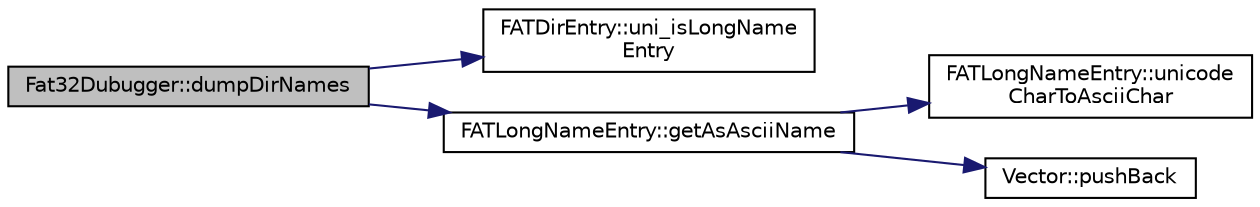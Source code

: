 digraph "Fat32Dubugger::dumpDirNames"
{
  edge [fontname="Helvetica",fontsize="10",labelfontname="Helvetica",labelfontsize="10"];
  node [fontname="Helvetica",fontsize="10",shape=record];
  rankdir="LR";
  Node10 [label="Fat32Dubugger::dumpDirNames",height=0.2,width=0.4,color="black", fillcolor="grey75", style="filled", fontcolor="black"];
  Node10 -> Node11 [color="midnightblue",fontsize="10",style="solid",fontname="Helvetica"];
  Node11 [label="FATDirEntry::uni_isLongName\lEntry",height=0.2,width=0.4,color="black", fillcolor="white", style="filled",URL="$dc/d93/class_f_a_t_dir_entry.html#a94dfb901be9178710035e9781316301a"];
  Node10 -> Node12 [color="midnightblue",fontsize="10",style="solid",fontname="Helvetica"];
  Node12 [label="FATLongNameEntry::getAsAsciiName",height=0.2,width=0.4,color="black", fillcolor="white", style="filled",URL="$d7/d61/class_f_a_t_long_name_entry.html#a34eb7e1de83def912d1e4a4a5b8d211f"];
  Node12 -> Node13 [color="midnightblue",fontsize="10",style="solid",fontname="Helvetica"];
  Node13 [label="FATLongNameEntry::unicode\lCharToAsciiChar",height=0.2,width=0.4,color="black", fillcolor="white", style="filled",URL="$d7/d61/class_f_a_t_long_name_entry.html#afdc284fc418210ccf7d2eacbfc5c584b"];
  Node12 -> Node14 [color="midnightblue",fontsize="10",style="solid",fontname="Helvetica"];
  Node14 [label="Vector::pushBack",height=0.2,width=0.4,color="black", fillcolor="white", style="filled",URL="$d5/db2/class_vector.html#a9f2e76bed89ae88c391c5cd22c6c7b56"];
}
